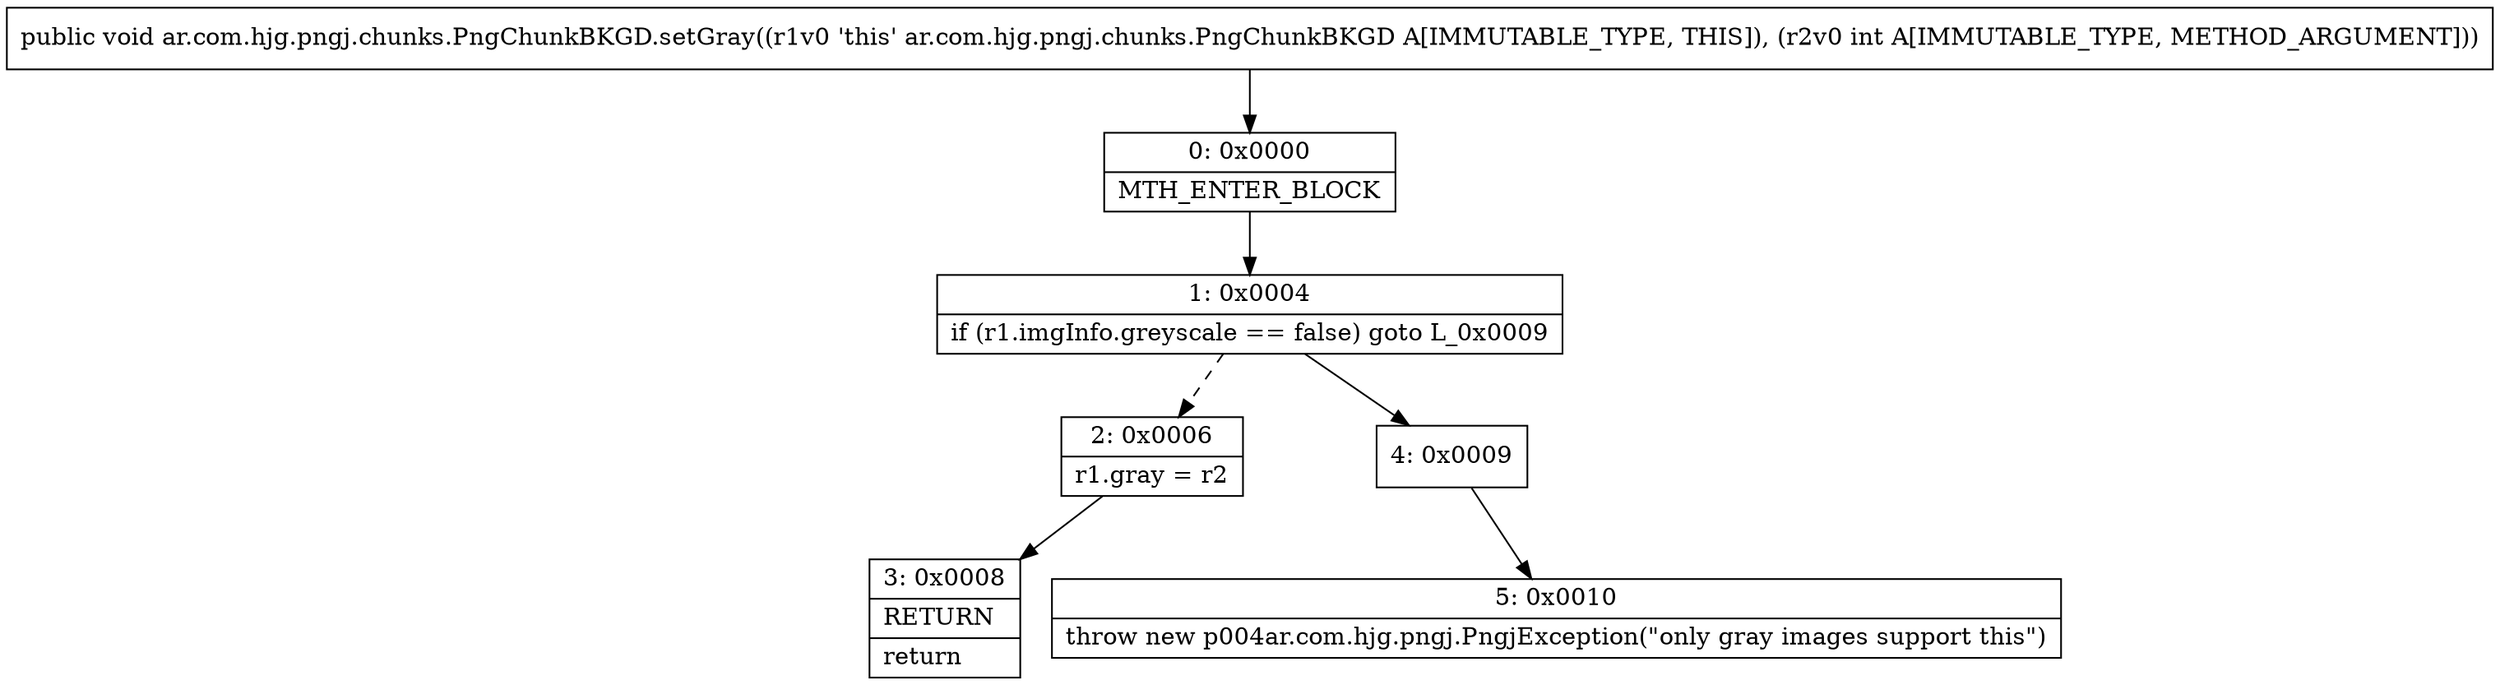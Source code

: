 digraph "CFG forar.com.hjg.pngj.chunks.PngChunkBKGD.setGray(I)V" {
Node_0 [shape=record,label="{0\:\ 0x0000|MTH_ENTER_BLOCK\l}"];
Node_1 [shape=record,label="{1\:\ 0x0004|if (r1.imgInfo.greyscale == false) goto L_0x0009\l}"];
Node_2 [shape=record,label="{2\:\ 0x0006|r1.gray = r2\l}"];
Node_3 [shape=record,label="{3\:\ 0x0008|RETURN\l|return\l}"];
Node_4 [shape=record,label="{4\:\ 0x0009}"];
Node_5 [shape=record,label="{5\:\ 0x0010|throw new p004ar.com.hjg.pngj.PngjException(\"only gray images support this\")\l}"];
MethodNode[shape=record,label="{public void ar.com.hjg.pngj.chunks.PngChunkBKGD.setGray((r1v0 'this' ar.com.hjg.pngj.chunks.PngChunkBKGD A[IMMUTABLE_TYPE, THIS]), (r2v0 int A[IMMUTABLE_TYPE, METHOD_ARGUMENT])) }"];
MethodNode -> Node_0;
Node_0 -> Node_1;
Node_1 -> Node_2[style=dashed];
Node_1 -> Node_4;
Node_2 -> Node_3;
Node_4 -> Node_5;
}

